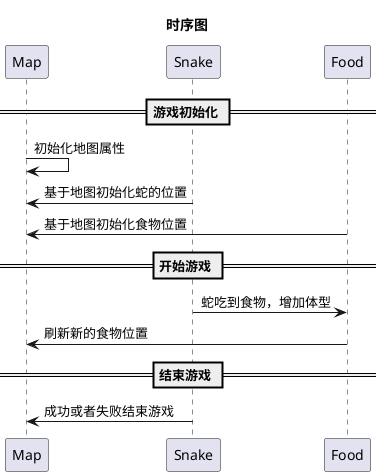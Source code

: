 @startuml

title 时序图
skinparam defaultFontName 宋体

== 游戏初始化 ==
Map -> Map : 初始化地图属性
Snake -> Map : 基于地图初始化蛇的位置
Food -> Map : 基于地图初始化食物位置

== 开始游戏 ==
Snake -> Food : 蛇吃到食物，增加体型
Food -> Map : 刷新新的食物位置

== 结束游戏 ==
Snake -> Map : 成功或者失败结束游戏
@enduml